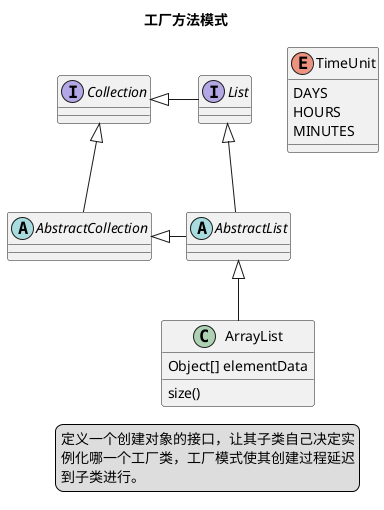 @startuml
title 工厂方法模式

legend right
定义一个创建对象的接口，让其子类自己决定实
例化哪一个工厂类，工厂模式使其创建过程延迟
到子类进行。
end legend

abstract class AbstractList
abstract AbstractCollection
interface List
interface Collection

List <|-- AbstractList
Collection <|-- AbstractCollection

Collection <|- List
AbstractCollection <|- AbstractList
AbstractList <|-- ArrayList

class ArrayList {
Object[] elementData
size()
}

enum TimeUnit {
DAYS
HOURS
MINUTES
}

@enduml